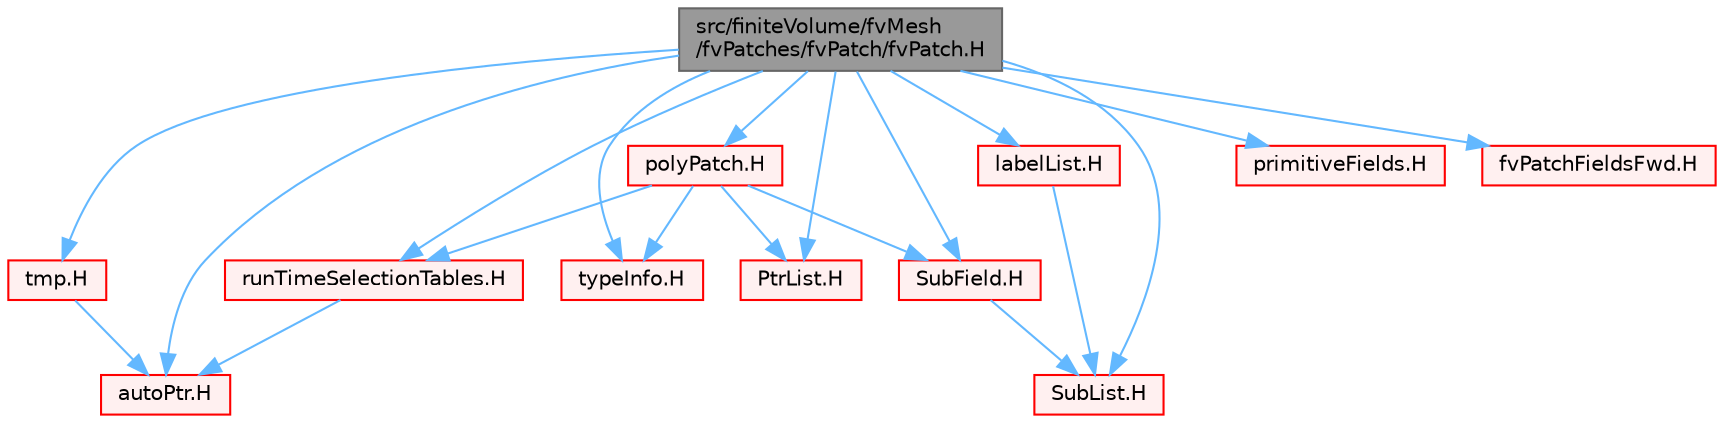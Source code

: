 digraph "src/finiteVolume/fvMesh/fvPatches/fvPatch/fvPatch.H"
{
 // LATEX_PDF_SIZE
  bgcolor="transparent";
  edge [fontname=Helvetica,fontsize=10,labelfontname=Helvetica,labelfontsize=10];
  node [fontname=Helvetica,fontsize=10,shape=box,height=0.2,width=0.4];
  Node1 [id="Node000001",label="src/finiteVolume/fvMesh\l/fvPatches/fvPatch/fvPatch.H",height=0.2,width=0.4,color="gray40", fillcolor="grey60", style="filled", fontcolor="black",tooltip=" "];
  Node1 -> Node2 [id="edge1_Node000001_Node000002",color="steelblue1",style="solid",tooltip=" "];
  Node2 [id="Node000002",label="polyPatch.H",height=0.2,width=0.4,color="red", fillcolor="#FFF0F0", style="filled",URL="$polyPatch_8H.html",tooltip=" "];
  Node2 -> Node114 [id="edge2_Node000002_Node000114",color="steelblue1",style="solid",tooltip=" "];
  Node114 [id="Node000114",label="typeInfo.H",height=0.2,width=0.4,color="red", fillcolor="#FFF0F0", style="filled",URL="$typeInfo_8H.html",tooltip=" "];
  Node2 -> Node119 [id="edge3_Node000002_Node000119",color="steelblue1",style="solid",tooltip=" "];
  Node119 [id="Node000119",label="runTimeSelectionTables.H",height=0.2,width=0.4,color="red", fillcolor="#FFF0F0", style="filled",URL="$runTimeSelectionTables_8H.html",tooltip="Macros to ease declaration of run-time selection tables."];
  Node119 -> Node18 [id="edge4_Node000119_Node000018",color="steelblue1",style="solid",tooltip=" "];
  Node18 [id="Node000018",label="autoPtr.H",height=0.2,width=0.4,color="red", fillcolor="#FFF0F0", style="filled",URL="$autoPtr_8H.html",tooltip=" "];
  Node2 -> Node219 [id="edge5_Node000002_Node000219",color="steelblue1",style="solid",tooltip=" "];
  Node219 [id="Node000219",label="SubField.H",height=0.2,width=0.4,color="red", fillcolor="#FFF0F0", style="filled",URL="$SubField_8H.html",tooltip=" "];
  Node219 -> Node90 [id="edge6_Node000219_Node000090",color="steelblue1",style="solid",tooltip=" "];
  Node90 [id="Node000090",label="SubList.H",height=0.2,width=0.4,color="red", fillcolor="#FFF0F0", style="filled",URL="$SubList_8H.html",tooltip=" "];
  Node2 -> Node221 [id="edge7_Node000002_Node000221",color="steelblue1",style="solid",tooltip=" "];
  Node221 [id="Node000221",label="PtrList.H",height=0.2,width=0.4,color="red", fillcolor="#FFF0F0", style="filled",URL="$PtrList_8H.html",tooltip=" "];
  Node1 -> Node106 [id="edge8_Node000001_Node000106",color="steelblue1",style="solid",tooltip=" "];
  Node106 [id="Node000106",label="labelList.H",height=0.2,width=0.4,color="red", fillcolor="#FFF0F0", style="filled",URL="$labelList_8H.html",tooltip=" "];
  Node106 -> Node90 [id="edge9_Node000106_Node000090",color="steelblue1",style="solid",tooltip=" "];
  Node1 -> Node90 [id="edge10_Node000001_Node000090",color="steelblue1",style="solid",tooltip=" "];
  Node1 -> Node219 [id="edge11_Node000001_Node000219",color="steelblue1",style="solid",tooltip=" "];
  Node1 -> Node221 [id="edge12_Node000001_Node000221",color="steelblue1",style="solid",tooltip=" "];
  Node1 -> Node114 [id="edge13_Node000001_Node000114",color="steelblue1",style="solid",tooltip=" "];
  Node1 -> Node18 [id="edge14_Node000001_Node000018",color="steelblue1",style="solid",tooltip=" "];
  Node1 -> Node152 [id="edge15_Node000001_Node000152",color="steelblue1",style="solid",tooltip=" "];
  Node152 [id="Node000152",label="tmp.H",height=0.2,width=0.4,color="red", fillcolor="#FFF0F0", style="filled",URL="$tmp_8H.html",tooltip=" "];
  Node152 -> Node18 [id="edge16_Node000152_Node000018",color="steelblue1",style="solid",tooltip=" "];
  Node1 -> Node149 [id="edge17_Node000001_Node000149",color="steelblue1",style="solid",tooltip=" "];
  Node149 [id="Node000149",label="primitiveFields.H",height=0.2,width=0.4,color="red", fillcolor="#FFF0F0", style="filled",URL="$primitiveFields_8H.html",tooltip="Specialisations of Field<T> for scalar, vector and tensor."];
  Node1 -> Node230 [id="edge18_Node000001_Node000230",color="steelblue1",style="solid",tooltip=" "];
  Node230 [id="Node000230",label="fvPatchFieldsFwd.H",height=0.2,width=0.4,color="red", fillcolor="#FFF0F0", style="filled",URL="$fvPatchFieldsFwd_8H.html",tooltip=" "];
  Node1 -> Node119 [id="edge19_Node000001_Node000119",color="steelblue1",style="solid",tooltip=" "];
}
